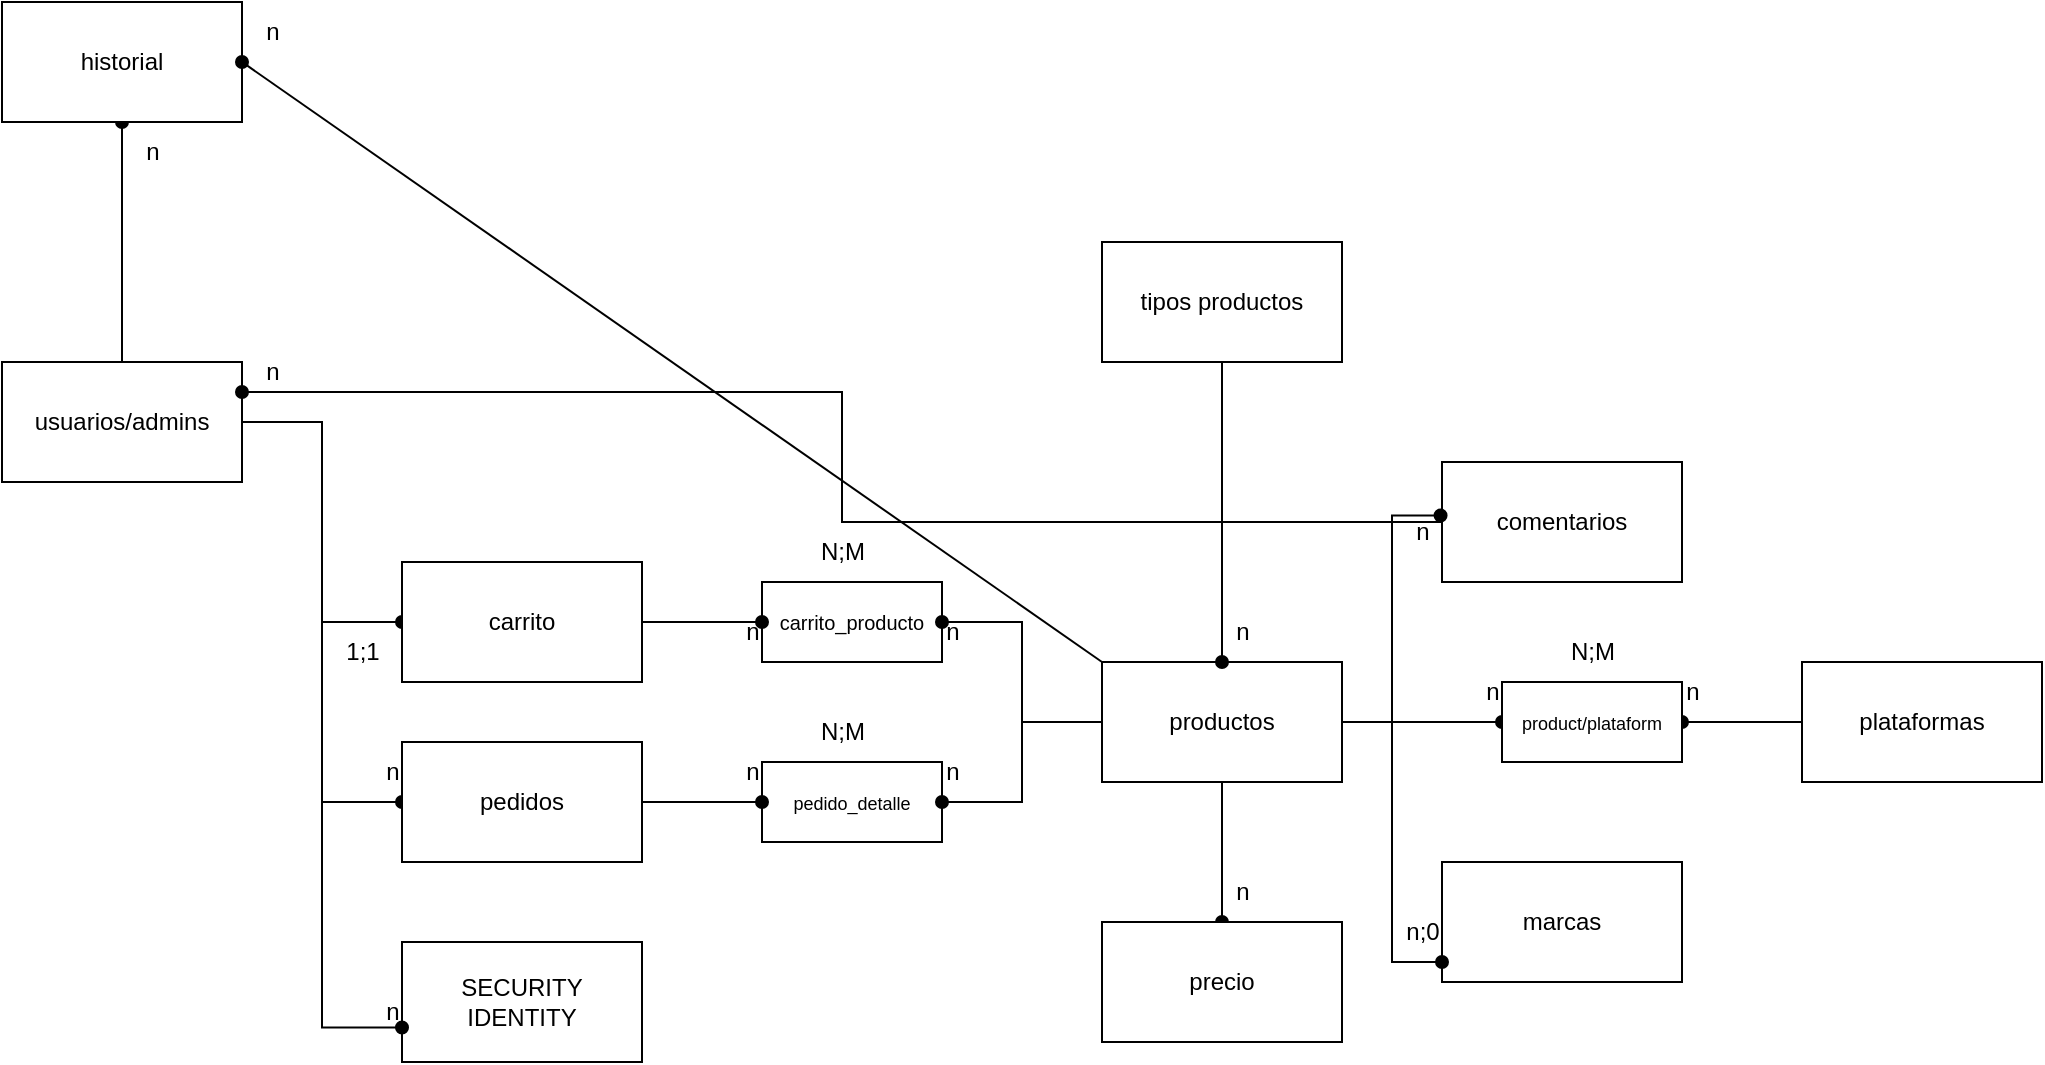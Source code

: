 <mxfile version="26.2.14">
  <diagram name="Página-1" id="iiFLix8vtbjAYV10xj-D">
    <mxGraphModel dx="635" dy="338" grid="1" gridSize="10" guides="1" tooltips="1" connect="1" arrows="1" fold="1" page="1" pageScale="1" pageWidth="827" pageHeight="1169" math="0" shadow="0">
      <root>
        <mxCell id="0" />
        <mxCell id="1" parent="0" />
        <mxCell id="df8ohECk0AC6mTHxCb6P-64" style="edgeStyle=orthogonalEdgeStyle;rounded=0;orthogonalLoop=1;jettySize=auto;html=1;entryX=0;entryY=0.5;entryDx=0;entryDy=0;endArrow=oval;endFill=1;" parent="1" source="df8ohECk0AC6mTHxCb6P-27" target="df8ohECk0AC6mTHxCb6P-32" edge="1">
          <mxGeometry relative="1" as="geometry" />
        </mxCell>
        <mxCell id="df8ohECk0AC6mTHxCb6P-65" style="edgeStyle=orthogonalEdgeStyle;rounded=0;orthogonalLoop=1;jettySize=auto;html=1;entryX=0;entryY=0.5;entryDx=0;entryDy=0;endArrow=oval;endFill=1;" parent="1" source="df8ohECk0AC6mTHxCb6P-27" target="df8ohECk0AC6mTHxCb6P-31" edge="1">
          <mxGeometry relative="1" as="geometry" />
        </mxCell>
        <mxCell id="pLmFwJJWqdHGHhaTxQZ2-7" style="edgeStyle=orthogonalEdgeStyle;rounded=0;orthogonalLoop=1;jettySize=auto;html=1;entryX=0.5;entryY=1;entryDx=0;entryDy=0;endArrow=oval;endFill=1;" parent="1" source="df8ohECk0AC6mTHxCb6P-27" target="pLmFwJJWqdHGHhaTxQZ2-3" edge="1">
          <mxGeometry relative="1" as="geometry" />
        </mxCell>
        <mxCell id="df8ohECk0AC6mTHxCb6P-27" value="usuarios/admins" style="rounded=0;whiteSpace=wrap;html=1;" parent="1" vertex="1">
          <mxGeometry x="120" y="910" width="120" height="60" as="geometry" />
        </mxCell>
        <mxCell id="df8ohECk0AC6mTHxCb6P-28" value="&lt;font size=&quot;1&quot;&gt;carrito_producto&lt;/font&gt;" style="rounded=0;whiteSpace=wrap;html=1;" parent="1" vertex="1">
          <mxGeometry x="500" y="1020" width="90" height="40" as="geometry" />
        </mxCell>
        <mxCell id="df8ohECk0AC6mTHxCb6P-29" value="&lt;font style=&quot;font-size: 9px;&quot;&gt;pedido_detalle&lt;/font&gt;" style="rounded=0;whiteSpace=wrap;html=1;" parent="1" vertex="1">
          <mxGeometry x="500" y="1110" width="90" height="40" as="geometry" />
        </mxCell>
        <mxCell id="df8ohECk0AC6mTHxCb6P-30" value="SECURITY&lt;br&gt;IDENTITY" style="rounded=0;whiteSpace=wrap;html=1;" parent="1" vertex="1">
          <mxGeometry x="320" y="1200" width="120" height="60" as="geometry" />
        </mxCell>
        <mxCell id="df8ohECk0AC6mTHxCb6P-66" style="edgeStyle=orthogonalEdgeStyle;rounded=0;orthogonalLoop=1;jettySize=auto;html=1;entryX=0;entryY=0.5;entryDx=0;entryDy=0;endArrow=oval;endFill=1;" parent="1" source="df8ohECk0AC6mTHxCb6P-31" target="df8ohECk0AC6mTHxCb6P-29" edge="1">
          <mxGeometry relative="1" as="geometry" />
        </mxCell>
        <mxCell id="df8ohECk0AC6mTHxCb6P-31" value="pedidos" style="rounded=0;whiteSpace=wrap;html=1;" parent="1" vertex="1">
          <mxGeometry x="320" y="1100" width="120" height="60" as="geometry" />
        </mxCell>
        <mxCell id="df8ohECk0AC6mTHxCb6P-67" style="edgeStyle=orthogonalEdgeStyle;rounded=0;orthogonalLoop=1;jettySize=auto;html=1;endArrow=oval;endFill=1;" parent="1" source="df8ohECk0AC6mTHxCb6P-32" target="df8ohECk0AC6mTHxCb6P-28" edge="1">
          <mxGeometry relative="1" as="geometry" />
        </mxCell>
        <mxCell id="df8ohECk0AC6mTHxCb6P-32" value="carrito" style="rounded=0;whiteSpace=wrap;html=1;" parent="1" vertex="1">
          <mxGeometry x="320" y="1010" width="120" height="60" as="geometry" />
        </mxCell>
        <mxCell id="df8ohECk0AC6mTHxCb6P-50" style="edgeStyle=orthogonalEdgeStyle;rounded=0;orthogonalLoop=1;jettySize=auto;html=1;entryX=0;entryY=0.5;entryDx=0;entryDy=0;endArrow=oval;endFill=1;" parent="1" source="df8ohECk0AC6mTHxCb6P-34" target="df8ohECk0AC6mTHxCb6P-49" edge="1">
          <mxGeometry relative="1" as="geometry" />
        </mxCell>
        <mxCell id="df8ohECk0AC6mTHxCb6P-68" style="edgeStyle=orthogonalEdgeStyle;rounded=0;orthogonalLoop=1;jettySize=auto;html=1;entryX=1;entryY=0.5;entryDx=0;entryDy=0;endArrow=oval;endFill=1;" parent="1" source="df8ohECk0AC6mTHxCb6P-34" target="df8ohECk0AC6mTHxCb6P-28" edge="1">
          <mxGeometry relative="1" as="geometry" />
        </mxCell>
        <mxCell id="df8ohECk0AC6mTHxCb6P-69" style="edgeStyle=orthogonalEdgeStyle;rounded=0;orthogonalLoop=1;jettySize=auto;html=1;endArrow=oval;endFill=1;" parent="1" source="df8ohECk0AC6mTHxCb6P-34" target="df8ohECk0AC6mTHxCb6P-29" edge="1">
          <mxGeometry relative="1" as="geometry" />
        </mxCell>
        <mxCell id="df8ohECk0AC6mTHxCb6P-80" style="edgeStyle=orthogonalEdgeStyle;rounded=0;orthogonalLoop=1;jettySize=auto;html=1;entryX=0.5;entryY=0;entryDx=0;entryDy=0;endArrow=oval;endFill=1;" parent="1" source="df8ohECk0AC6mTHxCb6P-34" target="df8ohECk0AC6mTHxCb6P-79" edge="1">
          <mxGeometry relative="1" as="geometry" />
        </mxCell>
        <mxCell id="df8ohECk0AC6mTHxCb6P-34" value="productos" style="rounded=0;whiteSpace=wrap;html=1;" parent="1" vertex="1">
          <mxGeometry x="670" y="1060" width="120" height="60" as="geometry" />
        </mxCell>
        <mxCell id="0mdIh17T59S8xCSfEjK5-1" style="edgeStyle=orthogonalEdgeStyle;rounded=0;orthogonalLoop=1;jettySize=auto;html=1;entryX=1;entryY=0.25;entryDx=0;entryDy=0;endArrow=oval;endFill=1;" parent="1" source="df8ohECk0AC6mTHxCb6P-35" target="df8ohECk0AC6mTHxCb6P-27" edge="1">
          <mxGeometry relative="1" as="geometry" />
        </mxCell>
        <mxCell id="df8ohECk0AC6mTHxCb6P-35" value="comentarios" style="rounded=0;whiteSpace=wrap;html=1;" parent="1" vertex="1">
          <mxGeometry x="840" y="960" width="120" height="60" as="geometry" />
        </mxCell>
        <mxCell id="df8ohECk0AC6mTHxCb6P-51" style="edgeStyle=orthogonalEdgeStyle;rounded=0;orthogonalLoop=1;jettySize=auto;html=1;entryX=1;entryY=0.5;entryDx=0;entryDy=0;endArrow=oval;endFill=1;" parent="1" source="df8ohECk0AC6mTHxCb6P-36" target="df8ohECk0AC6mTHxCb6P-49" edge="1">
          <mxGeometry relative="1" as="geometry" />
        </mxCell>
        <mxCell id="df8ohECk0AC6mTHxCb6P-36" value="plataformas" style="rounded=0;whiteSpace=wrap;html=1;" parent="1" vertex="1">
          <mxGeometry x="1020" y="1060" width="120" height="60" as="geometry" />
        </mxCell>
        <mxCell id="df8ohECk0AC6mTHxCb6P-37" value="marcas" style="rounded=0;whiteSpace=wrap;html=1;" parent="1" vertex="1">
          <mxGeometry x="840" y="1160" width="120" height="60" as="geometry" />
        </mxCell>
        <mxCell id="df8ohECk0AC6mTHxCb6P-40" style="edgeStyle=orthogonalEdgeStyle;rounded=0;orthogonalLoop=1;jettySize=auto;html=1;entryX=0;entryY=0.712;entryDx=0;entryDy=0;entryPerimeter=0;endArrow=oval;endFill=1;" parent="1" source="df8ohECk0AC6mTHxCb6P-27" target="df8ohECk0AC6mTHxCb6P-30" edge="1">
          <mxGeometry relative="1" as="geometry" />
        </mxCell>
        <mxCell id="df8ohECk0AC6mTHxCb6P-46" style="edgeStyle=orthogonalEdgeStyle;rounded=0;orthogonalLoop=1;jettySize=auto;html=1;entryX=-0.006;entryY=0.446;entryDx=0;entryDy=0;entryPerimeter=0;endArrow=oval;endFill=1;" parent="1" source="df8ohECk0AC6mTHxCb6P-34" target="df8ohECk0AC6mTHxCb6P-35" edge="1">
          <mxGeometry relative="1" as="geometry" />
        </mxCell>
        <mxCell id="df8ohECk0AC6mTHxCb6P-47" style="edgeStyle=orthogonalEdgeStyle;rounded=0;orthogonalLoop=1;jettySize=auto;html=1;entryX=0;entryY=0.833;entryDx=0;entryDy=0;entryPerimeter=0;endArrow=oval;endFill=1;" parent="1" source="df8ohECk0AC6mTHxCb6P-34" target="df8ohECk0AC6mTHxCb6P-37" edge="1">
          <mxGeometry relative="1" as="geometry" />
        </mxCell>
        <mxCell id="df8ohECk0AC6mTHxCb6P-49" value="&lt;font style=&quot;font-size: 9px;&quot;&gt;product/plataform&lt;/font&gt;" style="rounded=0;whiteSpace=wrap;html=1;" parent="1" vertex="1">
          <mxGeometry x="870" y="1070" width="90" height="40" as="geometry" />
        </mxCell>
        <mxCell id="df8ohECk0AC6mTHxCb6P-58" value="n" style="text;html=1;align=center;verticalAlign=middle;resizable=0;points=[];autosize=1;strokeColor=none;fillColor=none;" parent="1" vertex="1">
          <mxGeometry x="300" y="1220" width="30" height="30" as="geometry" />
        </mxCell>
        <mxCell id="df8ohECk0AC6mTHxCb6P-59" value="n" style="text;html=1;align=center;verticalAlign=middle;resizable=0;points=[];autosize=1;strokeColor=none;fillColor=none;" parent="1" vertex="1">
          <mxGeometry x="815" y="980" width="30" height="30" as="geometry" />
        </mxCell>
        <mxCell id="df8ohECk0AC6mTHxCb6P-60" value="n" style="text;html=1;align=center;verticalAlign=middle;resizable=0;points=[];autosize=1;strokeColor=none;fillColor=none;" parent="1" vertex="1">
          <mxGeometry x="850" y="1060" width="30" height="30" as="geometry" />
        </mxCell>
        <mxCell id="df8ohECk0AC6mTHxCb6P-61" value="n;0" style="text;html=1;align=center;verticalAlign=middle;resizable=0;points=[];autosize=1;strokeColor=none;fillColor=none;" parent="1" vertex="1">
          <mxGeometry x="810" y="1180" width="40" height="30" as="geometry" />
        </mxCell>
        <mxCell id="df8ohECk0AC6mTHxCb6P-62" value="n" style="text;html=1;align=center;verticalAlign=middle;resizable=0;points=[];autosize=1;strokeColor=none;fillColor=none;" parent="1" vertex="1">
          <mxGeometry x="950" y="1060" width="30" height="30" as="geometry" />
        </mxCell>
        <mxCell id="df8ohECk0AC6mTHxCb6P-70" value="n" style="text;html=1;align=center;verticalAlign=middle;resizable=0;points=[];autosize=1;strokeColor=none;fillColor=none;" parent="1" vertex="1">
          <mxGeometry x="300" y="1100" width="30" height="30" as="geometry" />
        </mxCell>
        <mxCell id="df8ohECk0AC6mTHxCb6P-71" value="1;1" style="text;html=1;align=center;verticalAlign=middle;resizable=0;points=[];autosize=1;strokeColor=none;fillColor=none;" parent="1" vertex="1">
          <mxGeometry x="280" y="1040" width="40" height="30" as="geometry" />
        </mxCell>
        <mxCell id="df8ohECk0AC6mTHxCb6P-72" value="n" style="text;html=1;align=center;verticalAlign=middle;resizable=0;points=[];autosize=1;strokeColor=none;fillColor=none;" parent="1" vertex="1">
          <mxGeometry x="580" y="1030" width="30" height="30" as="geometry" />
        </mxCell>
        <mxCell id="df8ohECk0AC6mTHxCb6P-73" value="n" style="text;html=1;align=center;verticalAlign=middle;resizable=0;points=[];autosize=1;strokeColor=none;fillColor=none;" parent="1" vertex="1">
          <mxGeometry x="580" y="1100" width="30" height="30" as="geometry" />
        </mxCell>
        <mxCell id="df8ohECk0AC6mTHxCb6P-74" value="n" style="text;html=1;align=center;verticalAlign=middle;resizable=0;points=[];autosize=1;strokeColor=none;fillColor=none;" parent="1" vertex="1">
          <mxGeometry x="480" y="1030" width="30" height="30" as="geometry" />
        </mxCell>
        <mxCell id="df8ohECk0AC6mTHxCb6P-75" value="n" style="text;html=1;align=center;verticalAlign=middle;resizable=0;points=[];autosize=1;strokeColor=none;fillColor=none;" parent="1" vertex="1">
          <mxGeometry x="480" y="1100" width="30" height="30" as="geometry" />
        </mxCell>
        <mxCell id="df8ohECk0AC6mTHxCb6P-76" value="N;M" style="text;html=1;align=center;verticalAlign=middle;resizable=0;points=[];autosize=1;strokeColor=none;fillColor=none;" parent="1" vertex="1">
          <mxGeometry x="515" y="990" width="50" height="30" as="geometry" />
        </mxCell>
        <mxCell id="df8ohECk0AC6mTHxCb6P-77" value="N;M" style="text;html=1;align=center;verticalAlign=middle;resizable=0;points=[];autosize=1;strokeColor=none;fillColor=none;" parent="1" vertex="1">
          <mxGeometry x="515" y="1080" width="50" height="30" as="geometry" />
        </mxCell>
        <mxCell id="df8ohECk0AC6mTHxCb6P-78" value="N;M" style="text;html=1;align=center;verticalAlign=middle;resizable=0;points=[];autosize=1;strokeColor=none;fillColor=none;" parent="1" vertex="1">
          <mxGeometry x="890" y="1040" width="50" height="30" as="geometry" />
        </mxCell>
        <mxCell id="df8ohECk0AC6mTHxCb6P-79" value="precio" style="rounded=0;whiteSpace=wrap;html=1;" parent="1" vertex="1">
          <mxGeometry x="670" y="1190" width="120" height="60" as="geometry" />
        </mxCell>
        <mxCell id="df8ohECk0AC6mTHxCb6P-86" style="edgeStyle=orthogonalEdgeStyle;rounded=0;orthogonalLoop=1;jettySize=auto;html=1;entryX=0.5;entryY=0;entryDx=0;entryDy=0;endArrow=oval;endFill=1;" parent="1" source="df8ohECk0AC6mTHxCb6P-81" target="df8ohECk0AC6mTHxCb6P-34" edge="1">
          <mxGeometry relative="1" as="geometry" />
        </mxCell>
        <mxCell id="df8ohECk0AC6mTHxCb6P-81" value="tipos productos" style="rounded=0;whiteSpace=wrap;html=1;" parent="1" vertex="1">
          <mxGeometry x="670" y="850" width="120" height="60" as="geometry" />
        </mxCell>
        <mxCell id="df8ohECk0AC6mTHxCb6P-84" value="n" style="text;html=1;align=center;verticalAlign=middle;resizable=0;points=[];autosize=1;strokeColor=none;fillColor=none;" parent="1" vertex="1">
          <mxGeometry x="725" y="1030" width="30" height="30" as="geometry" />
        </mxCell>
        <mxCell id="df8ohECk0AC6mTHxCb6P-85" value="n" style="text;html=1;align=center;verticalAlign=middle;resizable=0;points=[];autosize=1;strokeColor=none;fillColor=none;" parent="1" vertex="1">
          <mxGeometry x="725" y="1160" width="30" height="30" as="geometry" />
        </mxCell>
        <mxCell id="pLmFwJJWqdHGHhaTxQZ2-3" value="historial" style="rounded=0;whiteSpace=wrap;html=1;" parent="1" vertex="1">
          <mxGeometry x="120" y="730" width="120" height="60" as="geometry" />
        </mxCell>
        <mxCell id="pLmFwJJWqdHGHhaTxQZ2-5" value="" style="endArrow=oval;html=1;rounded=0;entryX=1;entryY=0.5;entryDx=0;entryDy=0;endFill=1;" parent="1" target="pLmFwJJWqdHGHhaTxQZ2-3" edge="1">
          <mxGeometry width="50" height="50" relative="1" as="geometry">
            <mxPoint x="670" y="1060" as="sourcePoint" />
            <mxPoint x="720" y="1010" as="targetPoint" />
          </mxGeometry>
        </mxCell>
        <mxCell id="pLmFwJJWqdHGHhaTxQZ2-8" value="n" style="text;html=1;align=center;verticalAlign=middle;resizable=0;points=[];autosize=1;strokeColor=none;fillColor=none;" parent="1" vertex="1">
          <mxGeometry x="180" y="790" width="30" height="30" as="geometry" />
        </mxCell>
        <mxCell id="pLmFwJJWqdHGHhaTxQZ2-9" value="n" style="text;html=1;align=center;verticalAlign=middle;resizable=0;points=[];autosize=1;strokeColor=none;fillColor=none;" parent="1" vertex="1">
          <mxGeometry x="240" y="730" width="30" height="30" as="geometry" />
        </mxCell>
        <mxCell id="0mdIh17T59S8xCSfEjK5-2" value="n" style="text;html=1;align=center;verticalAlign=middle;resizable=0;points=[];autosize=1;strokeColor=none;fillColor=none;" parent="1" vertex="1">
          <mxGeometry x="240" y="900" width="30" height="30" as="geometry" />
        </mxCell>
      </root>
    </mxGraphModel>
  </diagram>
</mxfile>
